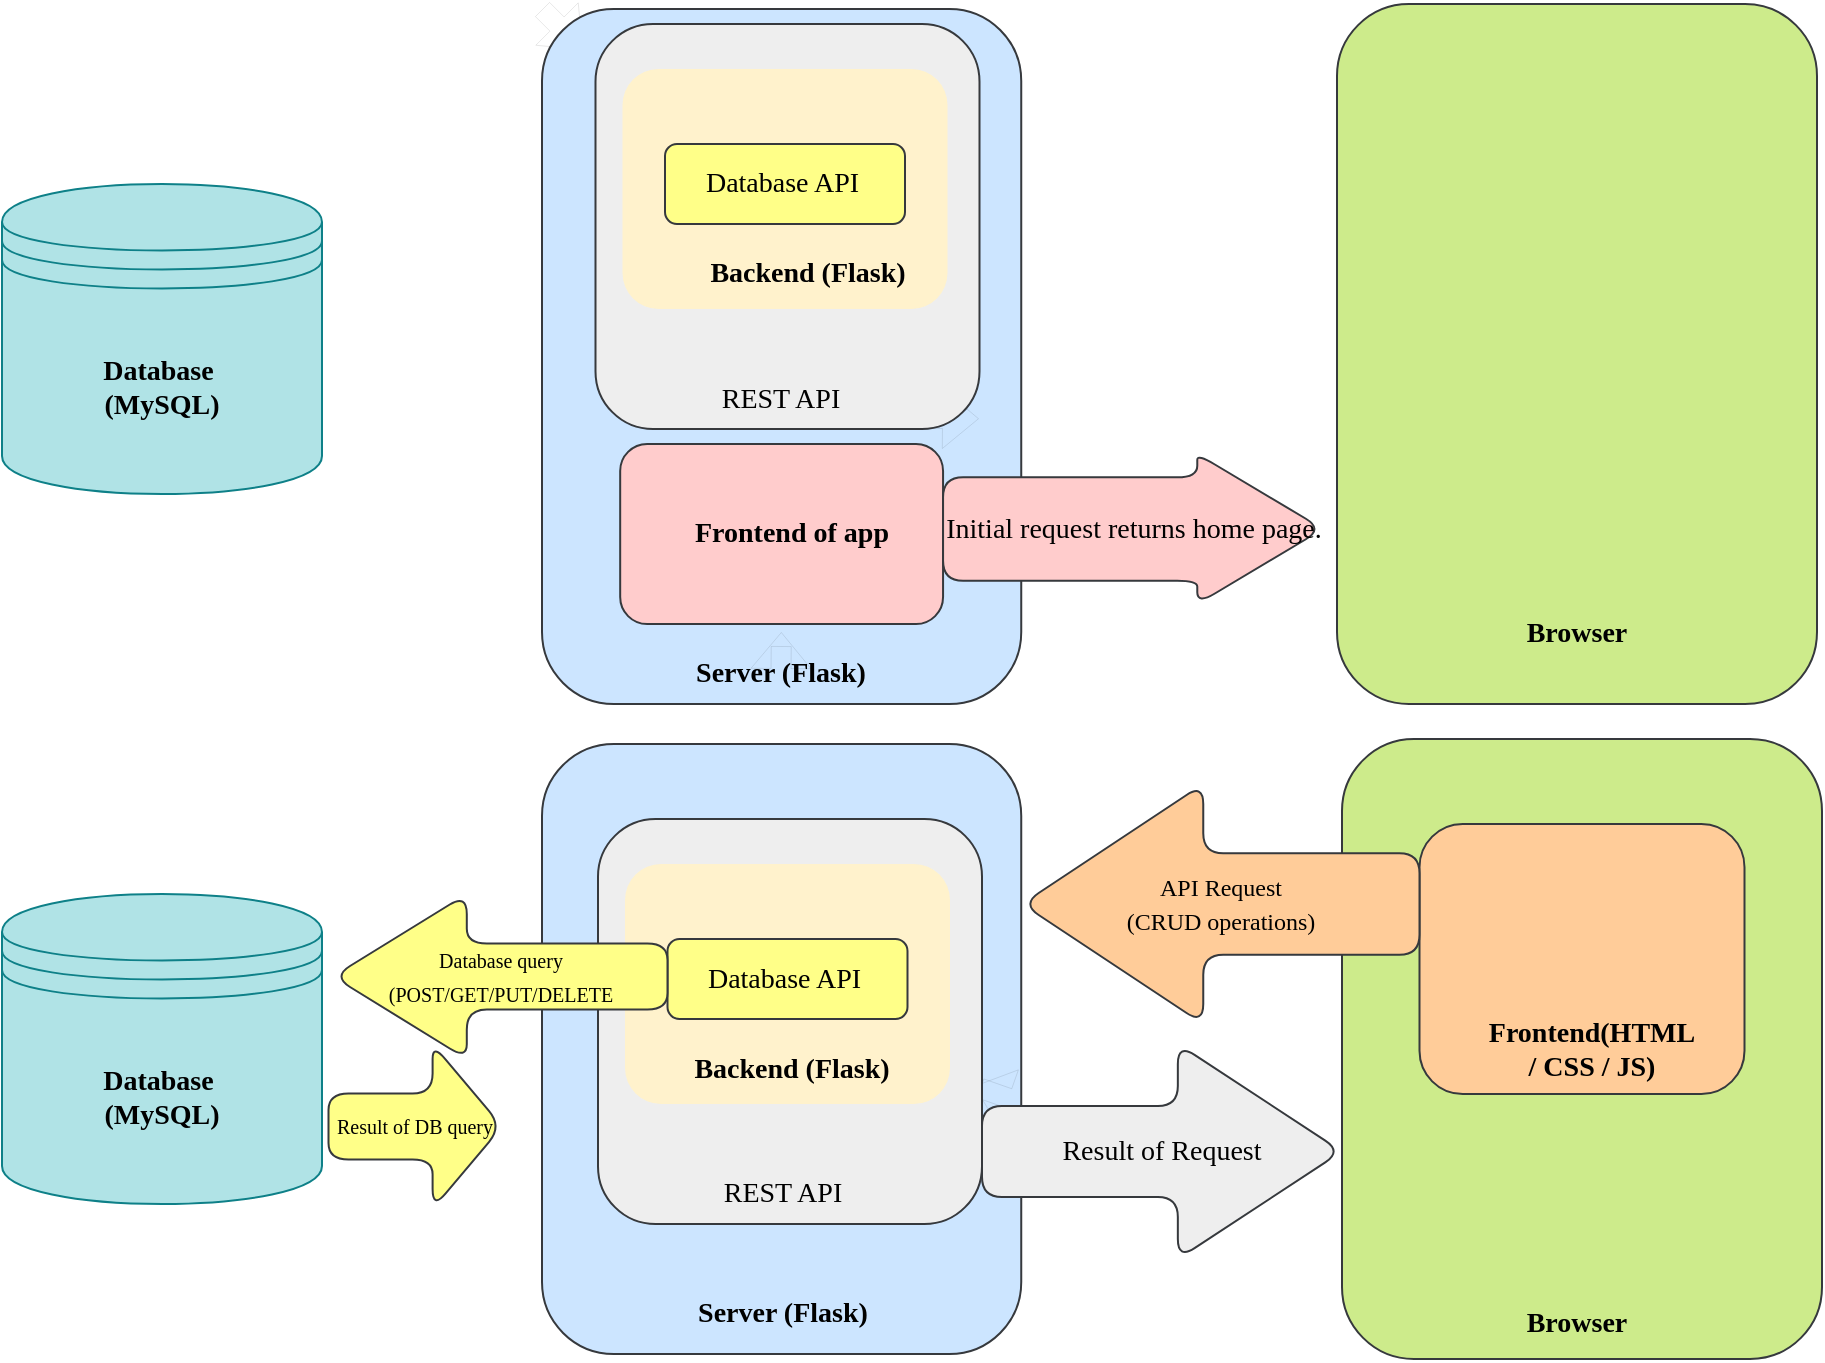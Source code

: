<mxfile>
    <diagram id="61Zt1ZswU9080YyVX2rb" name="Page-1">
        <mxGraphModel dx="960" dy="548" grid="1" gridSize="10" guides="1" tooltips="1" connect="1" arrows="1" fold="1" page="1" pageScale="1" pageWidth="1100" pageHeight="850" background="#ffffff" math="0" shadow="0">
            <root>
                <mxCell id="0"/>
                <mxCell id="1" parent="0"/>
                <mxCell id="6" value="" style="rounded=1;whiteSpace=wrap;html=1;fontFamily=Verdana;fontSize=14;fillColor=#cce5ff;strokeColor=#36393d;" vertex="1" parent="1">
                    <mxGeometry x="310" y="400" width="239.62" height="305" as="geometry"/>
                </mxCell>
                <mxCell id="65" value="" style="edgeStyle=none;shape=flexArrow;html=1;strokeColor=default;strokeWidth=0;fontFamily=Verdana;fontSize=14;fontColor=#000000;sourcePerimeterSpacing=-1;targetPerimeterSpacing=4;elbow=vertical;" edge="1" parent="1" source="62" target="64">
                    <mxGeometry relative="1" as="geometry"/>
                </mxCell>
                <mxCell id="62" value="" style="rounded=1;whiteSpace=wrap;html=1;fontFamily=Verdana;fontSize=14;fillColor=#eeeeee;strokeColor=#36393d;" vertex="1" parent="1">
                    <mxGeometry x="338" y="437.5" width="192" height="202.5" as="geometry"/>
                </mxCell>
                <mxCell id="7" value="&lt;b&gt;Server (Flask)&lt;/b&gt;" style="text;html=1;strokeColor=none;fillColor=none;align=center;verticalAlign=middle;whiteSpace=wrap;rounded=0;fontFamily=Verdana;fontSize=14;fontColor=#000000;" vertex="1" parent="1">
                    <mxGeometry x="371.5" y="670" width="117" height="30" as="geometry"/>
                </mxCell>
                <mxCell id="8" value="" style="rounded=1;whiteSpace=wrap;html=1;fontFamily=Verdana;fontSize=14;fillColor=#cdeb8b;strokeColor=#36393d;imageWidth=24;" vertex="1" parent="1">
                    <mxGeometry x="710" y="397.5" width="240" height="310" as="geometry"/>
                </mxCell>
                <mxCell id="9" value="&lt;b&gt;Browser&lt;/b&gt;" style="text;html=1;strokeColor=none;fillColor=none;align=center;verticalAlign=middle;whiteSpace=wrap;rounded=0;fontFamily=Verdana;fontSize=14;fontColor=#000000;" vertex="1" parent="1">
                    <mxGeometry x="780" y="675" width="95" height="30" as="geometry"/>
                </mxCell>
                <mxCell id="10" value="" style="rounded=1;whiteSpace=wrap;html=1;fontFamily=Verdana;fontSize=14;fillColor=#fff2cc;strokeColor=none;" vertex="1" parent="1">
                    <mxGeometry x="351.5" y="460" width="162.5" height="120" as="geometry"/>
                </mxCell>
                <mxCell id="37" value="" style="rounded=1;whiteSpace=wrap;html=1;fontFamily=Verdana;fontSize=14;fillColor=#ffcc99;strokeColor=#36393d;arcSize=16;" vertex="1" parent="1">
                    <mxGeometry x="748.75" y="440" width="162.5" height="135" as="geometry"/>
                </mxCell>
                <mxCell id="38" value="&lt;b&gt;&lt;font style=&quot;font-size: 14px;&quot;&gt;Frontend(HTML / CSS / JS)&lt;/font&gt;&lt;/b&gt;" style="text;html=1;strokeColor=none;fillColor=none;align=center;verticalAlign=middle;whiteSpace=wrap;rounded=0;fontFamily=Verdana;fontSize=12;fontColor=#000000;" vertex="1" parent="1">
                    <mxGeometry x="780" y="537.5" width="110" height="30" as="geometry"/>
                </mxCell>
                <mxCell id="11" value="&lt;b&gt;Backend (Flask)&lt;/b&gt;" style="text;html=1;strokeColor=none;fillColor=none;align=center;verticalAlign=middle;whiteSpace=wrap;rounded=0;fontFamily=Verdana;fontSize=14;fontColor=#000000;" vertex="1" parent="1">
                    <mxGeometry x="359.06" y="537.5" width="152" height="50" as="geometry"/>
                </mxCell>
                <mxCell id="41" value="&lt;font color=&quot;#000000&quot;&gt;&lt;b&gt;Database&amp;nbsp;&lt;br&gt;(MySQL)&lt;/b&gt;&lt;/font&gt;" style="shape=datastore;whiteSpace=wrap;html=1;fontFamily=Verdana;fontSize=14;fillColor=#b0e3e6;strokeColor=#0e8088;" vertex="1" parent="1">
                    <mxGeometry x="40" y="475" width="160" height="155" as="geometry"/>
                </mxCell>
                <mxCell id="42" style="edgeStyle=none;shape=flexArrow;html=1;exitX=0;exitY=0;exitDx=0;exitDy=0;strokeColor=default;strokeWidth=0;fontFamily=Verdana;fontSize=12;fontColor=#000000;sourcePerimeterSpacing=-1;targetPerimeterSpacing=4;elbow=vertical;" edge="1" parent="1" source="43">
                    <mxGeometry relative="1" as="geometry">
                        <mxPoint x="330" y="52.5" as="targetPoint"/>
                    </mxGeometry>
                </mxCell>
                <mxCell id="43" value="" style="rounded=1;whiteSpace=wrap;html=1;fontFamily=Verdana;fontSize=14;fillColor=#cce5ff;strokeColor=#36393d;" vertex="1" parent="1">
                    <mxGeometry x="310" y="32.5" width="239.62" height="347.5" as="geometry"/>
                </mxCell>
                <mxCell id="84" value="" style="edgeStyle=none;shape=flexArrow;html=1;strokeColor=default;strokeWidth=0;fontFamily=Verdana;fontSize=10;fontColor=#000000;sourcePerimeterSpacing=-1;targetPerimeterSpacing=4;elbow=vertical;" edge="1" parent="1" source="44" target="56">
                    <mxGeometry relative="1" as="geometry"/>
                </mxCell>
                <mxCell id="44" value="&lt;b&gt;Server (Flask)&lt;/b&gt;" style="text;html=1;strokeColor=none;fillColor=none;align=center;verticalAlign=middle;whiteSpace=wrap;rounded=0;fontFamily=Verdana;fontSize=14;fontColor=#000000;" vertex="1" parent="1">
                    <mxGeometry x="355.75" y="350" width="147" height="30" as="geometry"/>
                </mxCell>
                <mxCell id="45" value="" style="rounded=1;whiteSpace=wrap;html=1;fontFamily=Verdana;fontSize=14;fillColor=#cdeb8b;strokeColor=#36393d;imageWidth=24;" vertex="1" parent="1">
                    <mxGeometry x="707.5" y="30" width="240" height="350" as="geometry"/>
                </mxCell>
                <mxCell id="46" value="&lt;b&gt;Browser&lt;/b&gt;" style="text;html=1;strokeColor=none;fillColor=none;align=center;verticalAlign=middle;whiteSpace=wrap;rounded=0;fontFamily=Verdana;fontSize=14;fontColor=#000000;" vertex="1" parent="1">
                    <mxGeometry x="780" y="330" width="95" height="30" as="geometry"/>
                </mxCell>
                <mxCell id="48" value="" style="edgeStyle=none;shape=flexArrow;html=1;strokeColor=default;strokeWidth=0;fontFamily=Verdana;fontSize=12;fontColor=#000000;sourcePerimeterSpacing=-1;targetPerimeterSpacing=4;elbow=vertical;" edge="1" parent="1">
                    <mxGeometry relative="1" as="geometry">
                        <mxPoint x="505.44" y="236.974" as="sourcePoint"/>
                        <mxPoint x="528" y="237.111" as="targetPoint"/>
                    </mxGeometry>
                </mxCell>
                <mxCell id="54" value="&lt;font color=&quot;#000000&quot;&gt;&lt;b&gt;Database&amp;nbsp;&lt;br&gt;(MySQL)&lt;/b&gt;&lt;/font&gt;" style="shape=datastore;whiteSpace=wrap;html=1;fontFamily=Verdana;fontSize=14;fillColor=#b0e3e6;strokeColor=#0e8088;" vertex="1" parent="1">
                    <mxGeometry x="40" y="120" width="160" height="155" as="geometry"/>
                </mxCell>
                <mxCell id="60" value="" style="edgeStyle=none;shape=flexArrow;html=1;strokeColor=default;strokeWidth=0;fontFamily=Verdana;fontSize=14;fontColor=#000000;sourcePerimeterSpacing=-1;targetPerimeterSpacing=4;elbow=vertical;" edge="1" parent="1" source="56" target="59">
                    <mxGeometry relative="1" as="geometry"/>
                </mxCell>
                <mxCell id="56" value="" style="rounded=1;whiteSpace=wrap;html=1;fontFamily=Verdana;fontSize=14;fillColor=#ffcccc;strokeColor=#36393d;" vertex="1" parent="1">
                    <mxGeometry x="349.09" y="250" width="161.44" height="90" as="geometry"/>
                </mxCell>
                <mxCell id="57" value="&lt;b&gt;Frontend of app&lt;/b&gt;" style="text;html=1;strokeColor=none;fillColor=none;align=center;verticalAlign=middle;whiteSpace=wrap;rounded=0;fontFamily=Verdana;fontSize=14;fontColor=#000000;" vertex="1" parent="1">
                    <mxGeometry x="375.06" y="280" width="120" height="30" as="geometry"/>
                </mxCell>
                <mxCell id="59" value="&lt;font color=&quot;#000000&quot;&gt;Initial request returns home page.&lt;/font&gt;" style="shape=singleArrow;whiteSpace=wrap;html=1;arrowWidth=0.689;arrowSize=0.331;fontSize=14;fontFamily=Verdana;fillColor=#ffcccc;strokeColor=#36393d;rounded=1;" vertex="1" parent="1">
                    <mxGeometry x="510.53" y="255" width="190" height="75" as="geometry"/>
                </mxCell>
                <mxCell id="61" value="&lt;font color=&quot;#000000&quot;&gt;Database API&amp;nbsp;&lt;/font&gt;" style="rounded=1;whiteSpace=wrap;html=1;fontFamily=Verdana;fontSize=14;fillColor=#ffff88;strokeColor=#36393d;" vertex="1" parent="1">
                    <mxGeometry x="372.75" y="497.5" width="120" height="40" as="geometry"/>
                </mxCell>
                <mxCell id="63" value="REST API" style="text;html=1;strokeColor=none;fillColor=none;align=center;verticalAlign=middle;whiteSpace=wrap;rounded=0;fontFamily=Verdana;fontSize=14;fontColor=#000000;" vertex="1" parent="1">
                    <mxGeometry x="390.14" y="610" width="80.72" height="30" as="geometry"/>
                </mxCell>
                <mxCell id="64" value="&lt;font color=&quot;#000000&quot;&gt;Result of Request&lt;/font&gt;" style="shape=singleArrow;whiteSpace=wrap;html=1;arrowWidth=0.423;arrowSize=0.456;fontSize=14;fontFamily=Verdana;fillColor=#eeeeee;strokeColor=#36393d;rounded=1;" vertex="1" parent="1">
                    <mxGeometry x="530" y="550" width="180" height="107.5" as="geometry"/>
                </mxCell>
                <mxCell id="71" value="&lt;font color=&quot;#000000&quot;&gt;&lt;font style=&quot;font-size: 12px;&quot;&gt;API Request&lt;br&gt;(CRUD operations)&lt;/font&gt;&lt;br&gt;&lt;/font&gt;" style="shape=singleArrow;whiteSpace=wrap;html=1;arrowWidth=0.423;arrowSize=0.456;fontSize=14;fontFamily=Verdana;fillColor=#ffcc99;strokeColor=#36393d;rounded=1;direction=west;" vertex="1" parent="1">
                    <mxGeometry x="550" y="420" width="198.75" height="120" as="geometry"/>
                </mxCell>
                <mxCell id="72" value="&lt;font color=&quot;#000000&quot;&gt;&lt;span style=&quot;font-size: 10px;&quot;&gt;Result of DB query&lt;/span&gt;&lt;br&gt;&lt;/font&gt;" style="shape=singleArrow;whiteSpace=wrap;html=1;arrowWidth=0.4;arrowSize=0.4;fontSize=14;fontFamily=Verdana;fillColor=#ffff88;strokeColor=#36393d;rounded=1;direction=east;" vertex="1" parent="1">
                    <mxGeometry x="203.25" y="550" width="86.75" height="82.5" as="geometry"/>
                </mxCell>
                <mxCell id="74" value="&lt;font color=&quot;#000000&quot;&gt;&lt;font style=&quot;font-size: 10px;&quot;&gt;Database query&lt;br&gt;(POST/GET/PUT/DELETE&lt;/font&gt;&lt;br&gt;&lt;/font&gt;" style="shape=singleArrow;whiteSpace=wrap;html=1;arrowWidth=0.4;arrowSize=0.4;fontSize=14;fontFamily=Verdana;fillColor=#ffff88;strokeColor=#36393d;rounded=1;direction=west;" vertex="1" parent="1">
                    <mxGeometry x="205.5" y="475" width="167.25" height="82.5" as="geometry"/>
                </mxCell>
                <mxCell id="79" value="" style="rounded=1;whiteSpace=wrap;html=1;fontFamily=Verdana;fontSize=14;fillColor=#eeeeee;strokeColor=#36393d;" vertex="1" parent="1">
                    <mxGeometry x="336.75" y="40" width="192" height="202.5" as="geometry"/>
                </mxCell>
                <mxCell id="80" value="" style="rounded=1;whiteSpace=wrap;html=1;fontFamily=Verdana;fontSize=14;fillColor=#fff2cc;strokeColor=none;" vertex="1" parent="1">
                    <mxGeometry x="350.25" y="62.5" width="162.5" height="120" as="geometry"/>
                </mxCell>
                <mxCell id="81" value="&lt;b&gt;Backend (Flask)&lt;/b&gt;" style="text;html=1;strokeColor=none;fillColor=none;align=center;verticalAlign=middle;whiteSpace=wrap;rounded=0;fontFamily=Verdana;fontSize=14;fontColor=#000000;" vertex="1" parent="1">
                    <mxGeometry x="367" y="140" width="152" height="50" as="geometry"/>
                </mxCell>
                <mxCell id="82" value="&lt;font color=&quot;#000000&quot;&gt;Database API&amp;nbsp;&lt;/font&gt;" style="rounded=1;whiteSpace=wrap;html=1;fontFamily=Verdana;fontSize=14;fillColor=#ffff88;strokeColor=#36393d;" vertex="1" parent="1">
                    <mxGeometry x="371.5" y="100" width="120" height="40" as="geometry"/>
                </mxCell>
                <mxCell id="83" value="REST API" style="text;html=1;strokeColor=none;fillColor=none;align=center;verticalAlign=middle;whiteSpace=wrap;rounded=0;fontFamily=Verdana;fontSize=14;fontColor=#000000;" vertex="1" parent="1">
                    <mxGeometry x="388.89" y="212.5" width="80.72" height="30" as="geometry"/>
                </mxCell>
            </root>
        </mxGraphModel>
    </diagram>
</mxfile>